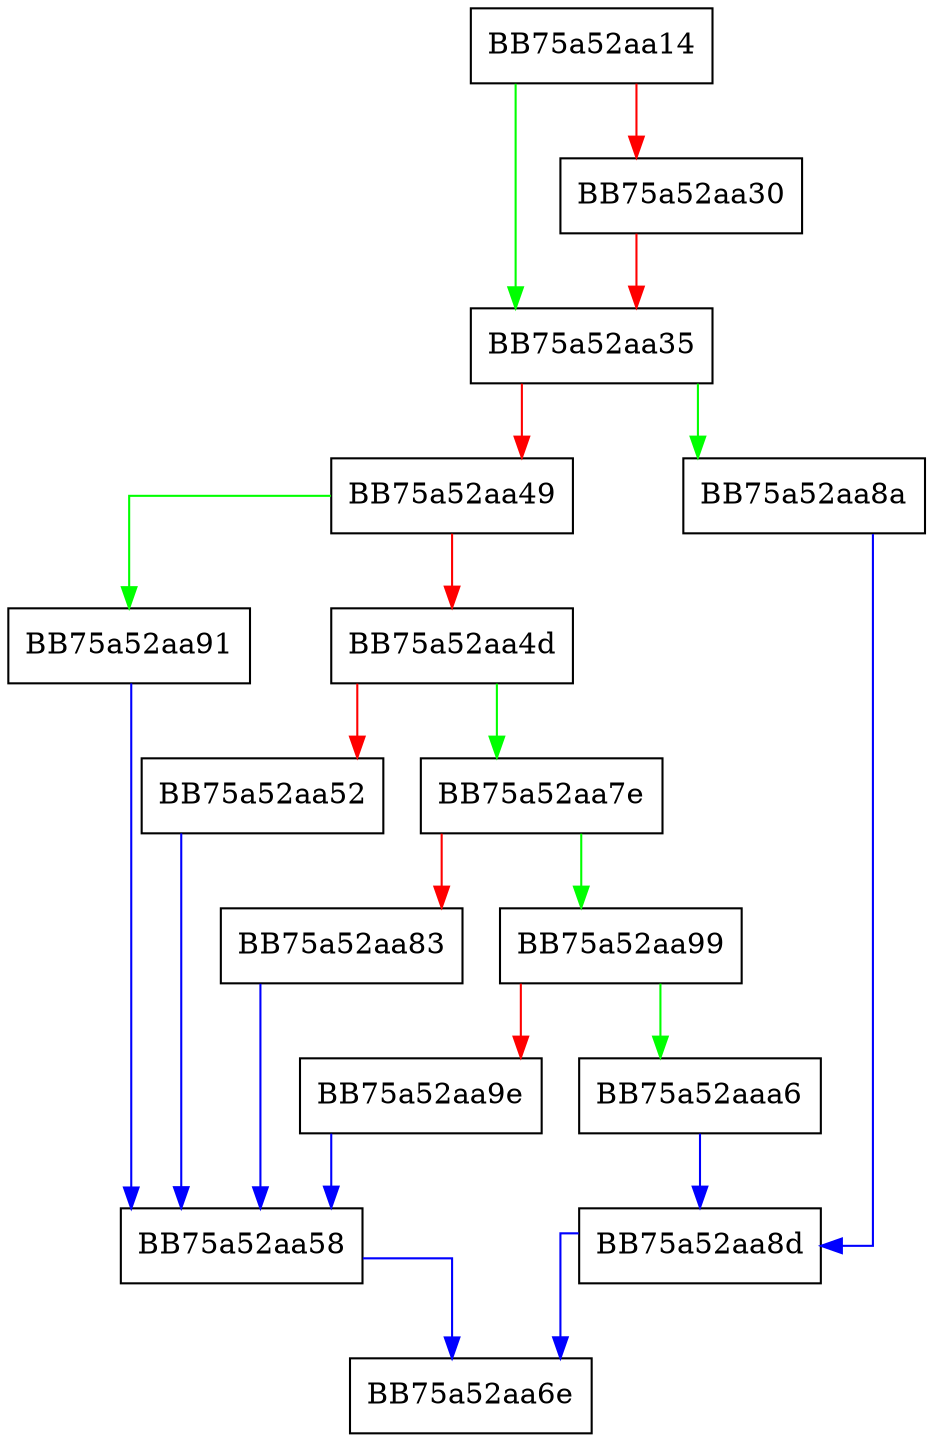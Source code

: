 digraph read_ex {
  node [shape="box"];
  graph [splines=ortho];
  BB75a52aa14 -> BB75a52aa35 [color="green"];
  BB75a52aa14 -> BB75a52aa30 [color="red"];
  BB75a52aa30 -> BB75a52aa35 [color="red"];
  BB75a52aa35 -> BB75a52aa8a [color="green"];
  BB75a52aa35 -> BB75a52aa49 [color="red"];
  BB75a52aa49 -> BB75a52aa91 [color="green"];
  BB75a52aa49 -> BB75a52aa4d [color="red"];
  BB75a52aa4d -> BB75a52aa7e [color="green"];
  BB75a52aa4d -> BB75a52aa52 [color="red"];
  BB75a52aa52 -> BB75a52aa58 [color="blue"];
  BB75a52aa58 -> BB75a52aa6e [color="blue"];
  BB75a52aa7e -> BB75a52aa99 [color="green"];
  BB75a52aa7e -> BB75a52aa83 [color="red"];
  BB75a52aa83 -> BB75a52aa58 [color="blue"];
  BB75a52aa8a -> BB75a52aa8d [color="blue"];
  BB75a52aa8d -> BB75a52aa6e [color="blue"];
  BB75a52aa91 -> BB75a52aa58 [color="blue"];
  BB75a52aa99 -> BB75a52aaa6 [color="green"];
  BB75a52aa99 -> BB75a52aa9e [color="red"];
  BB75a52aa9e -> BB75a52aa58 [color="blue"];
  BB75a52aaa6 -> BB75a52aa8d [color="blue"];
}